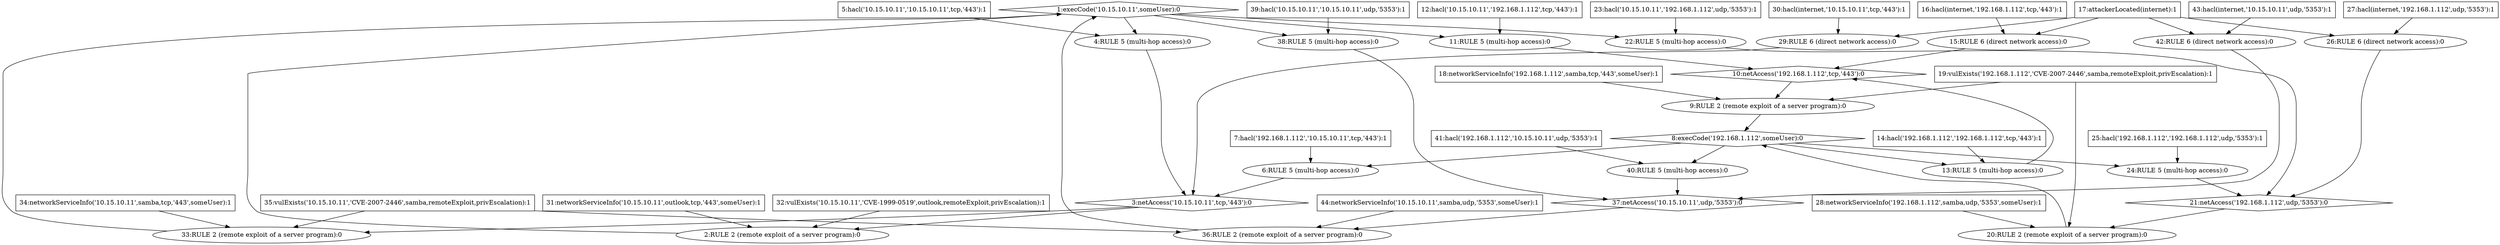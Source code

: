 digraph G {
	1 [label="1:execCode('10.15.10.11',someUser):0",shape=diamond];
	2 [label="2:RULE 2 (remote exploit of a server program):0",shape=ellipse];
	3 [label="3:netAccess('10.15.10.11',tcp,'443'):0",shape=diamond];
	4 [label="4:RULE 5 (multi-hop access):0",shape=ellipse];
	5 [label="5:hacl('10.15.10.11','10.15.10.11',tcp,'443'):1",shape=box];
	6 [label="6:RULE 5 (multi-hop access):0",shape=ellipse];
	7 [label="7:hacl('192.168.1.112','10.15.10.11',tcp,'443'):1",shape=box];
	8 [label="8:execCode('192.168.1.112',someUser):0",shape=diamond];
	9 [label="9:RULE 2 (remote exploit of a server program):0",shape=ellipse];
	10 [label="10:netAccess('192.168.1.112',tcp,'443'):0",shape=diamond];
	11 [label="11:RULE 5 (multi-hop access):0",shape=ellipse];
	12 [label="12:hacl('10.15.10.11','192.168.1.112',tcp,'443'):1",shape=box];
	13 [label="13:RULE 5 (multi-hop access):0",shape=ellipse];
	14 [label="14:hacl('192.168.1.112','192.168.1.112',tcp,'443'):1",shape=box];
	15 [label="15:RULE 6 (direct network access):0",shape=ellipse];
	16 [label="16:hacl(internet,'192.168.1.112',tcp,'443'):1",shape=box];
	17 [label="17:attackerLocated(internet):1",shape=box];
	18 [label="18:networkServiceInfo('192.168.1.112',samba,tcp,'443',someUser):1",shape=box];
	19 [label="19:vulExists('192.168.1.112','CVE-2007-2446',samba,remoteExploit,privEscalation):1",shape=box];
	20 [label="20:RULE 2 (remote exploit of a server program):0",shape=ellipse];
	21 [label="21:netAccess('192.168.1.112',udp,'5353'):0",shape=diamond];
	22 [label="22:RULE 5 (multi-hop access):0",shape=ellipse];
	23 [label="23:hacl('10.15.10.11','192.168.1.112',udp,'5353'):1",shape=box];
	24 [label="24:RULE 5 (multi-hop access):0",shape=ellipse];
	25 [label="25:hacl('192.168.1.112','192.168.1.112',udp,'5353'):1",shape=box];
	26 [label="26:RULE 6 (direct network access):0",shape=ellipse];
	27 [label="27:hacl(internet,'192.168.1.112',udp,'5353'):1",shape=box];
	28 [label="28:networkServiceInfo('192.168.1.112',samba,udp,'5353',someUser):1",shape=box];
	29 [label="29:RULE 6 (direct network access):0",shape=ellipse];
	30 [label="30:hacl(internet,'10.15.10.11',tcp,'443'):1",shape=box];
	31 [label="31:networkServiceInfo('10.15.10.11',outlook,tcp,'443',someUser):1",shape=box];
	32 [label="32:vulExists('10.15.10.11','CVE-1999-0519',outlook,remoteExploit,privEscalation):1",shape=box];
	33 [label="33:RULE 2 (remote exploit of a server program):0",shape=ellipse];
	34 [label="34:networkServiceInfo('10.15.10.11',samba,tcp,'443',someUser):1",shape=box];
	35 [label="35:vulExists('10.15.10.11','CVE-2007-2446',samba,remoteExploit,privEscalation):1",shape=box];
	36 [label="36:RULE 2 (remote exploit of a server program):0",shape=ellipse];
	37 [label="37:netAccess('10.15.10.11',udp,'5353'):0",shape=diamond];
	38 [label="38:RULE 5 (multi-hop access):0",shape=ellipse];
	39 [label="39:hacl('10.15.10.11','10.15.10.11',udp,'5353'):1",shape=box];
	40 [label="40:RULE 5 (multi-hop access):0",shape=ellipse];
	41 [label="41:hacl('192.168.1.112','10.15.10.11',udp,'5353'):1",shape=box];
	42 [label="42:RULE 6 (direct network access):0",shape=ellipse];
	43 [label="43:hacl(internet,'10.15.10.11',udp,'5353'):1",shape=box];
	44 [label="44:networkServiceInfo('10.15.10.11',samba,udp,'5353',someUser):1",shape=box];
	5 -> 	4;
	1 -> 	4;
	4 -> 	3;
	7 -> 	6;
	12 -> 	11;
	1 -> 	11;
	11 -> 	10;
	14 -> 	13;
	8 -> 	13;
	13 -> 	10;
	16 -> 	15;
	17 -> 	15;
	15 -> 	10;
	10 -> 	9;
	18 -> 	9;
	19 -> 	9;
	9 -> 	8;
	23 -> 	22;
	1 -> 	22;
	22 -> 	21;
	25 -> 	24;
	8 -> 	24;
	24 -> 	21;
	27 -> 	26;
	17 -> 	26;
	26 -> 	21;
	21 -> 	20;
	28 -> 	20;
	19 -> 	20;
	20 -> 	8;
	8 -> 	6;
	6 -> 	3;
	30 -> 	29;
	17 -> 	29;
	29 -> 	3;
	3 -> 	2;
	31 -> 	2;
	32 -> 	2;
	2 -> 	1;
	3 -> 	33;
	34 -> 	33;
	35 -> 	33;
	33 -> 	1;
	39 -> 	38;
	1 -> 	38;
	38 -> 	37;
	41 -> 	40;
	8 -> 	40;
	40 -> 	37;
	43 -> 	42;
	17 -> 	42;
	42 -> 	37;
	37 -> 	36;
	44 -> 	36;
	35 -> 	36;
	36 -> 	1;
}
